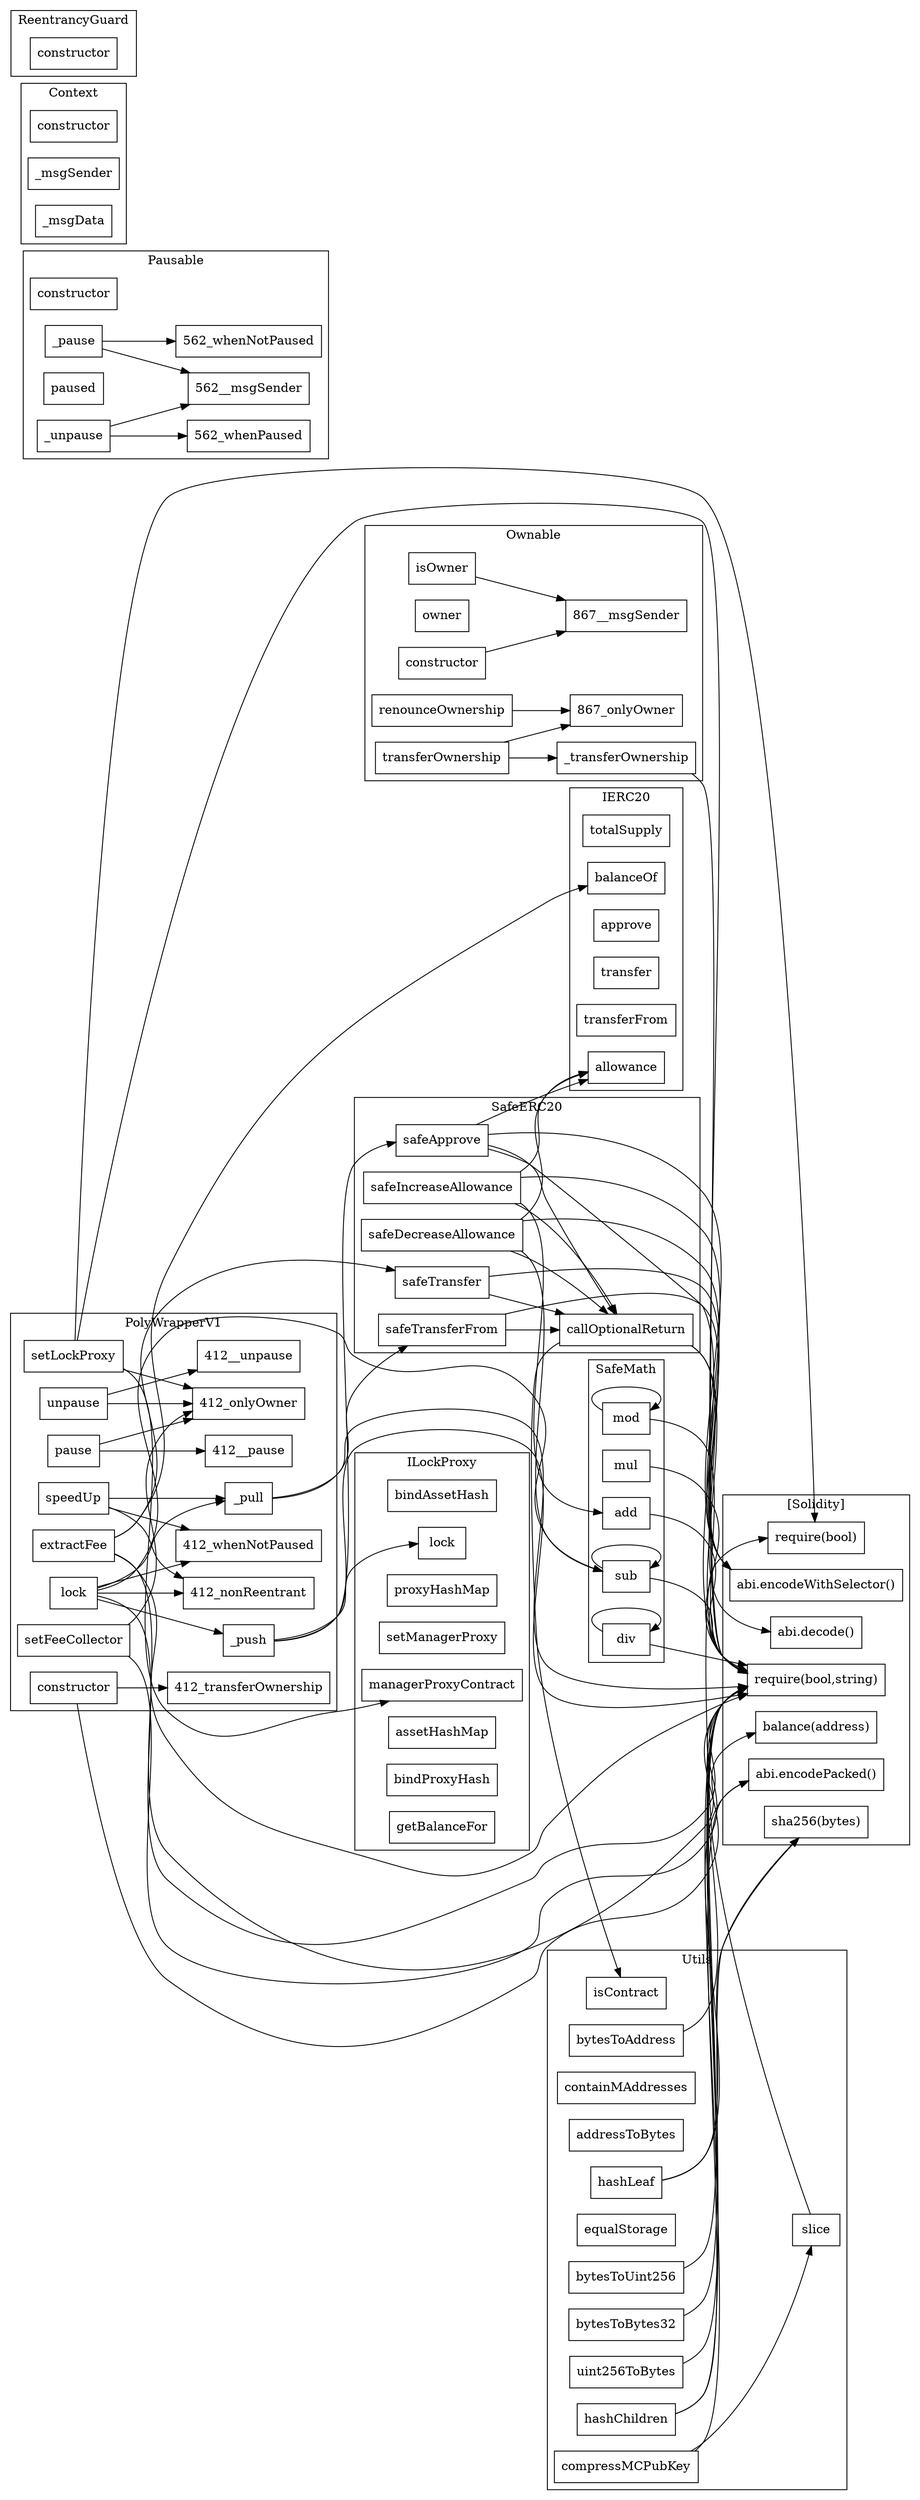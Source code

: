 strict digraph {
rankdir="LR"
node [shape=box]
subgraph cluster_481_ILockProxy {
label = "ILockProxy"
"481_bindAssetHash" [label="bindAssetHash"]
"481_lock" [label="lock"]
"481_proxyHashMap" [label="proxyHashMap"]
"481_setManagerProxy" [label="setManagerProxy"]
"481_managerProxyContract" [label="managerProxyContract"]
"481_assetHashMap" [label="assetHashMap"]
"481_bindProxyHash" [label="bindProxyHash"]
"481_getBalanceFor" [label="getBalanceFor"]
}subgraph cluster_1153_SafeERC20 {
label = "SafeERC20"
"1153_safeTransfer" [label="safeTransfer"]
"1153_safeDecreaseAllowance" [label="safeDecreaseAllowance"]
"1153_callOptionalReturn" [label="callOptionalReturn"]
"1153_safeIncreaseAllowance" [label="safeIncreaseAllowance"]
"1153_safeTransferFrom" [label="safeTransferFrom"]
"1153_safeApprove" [label="safeApprove"]
"1153_safeTransferFrom" -> "1153_callOptionalReturn"
"1153_safeApprove" -> "1153_callOptionalReturn"
"1153_safeIncreaseAllowance" -> "1153_callOptionalReturn"
"1153_safeDecreaseAllowance" -> "1153_callOptionalReturn"
"1153_safeTransfer" -> "1153_callOptionalReturn"
}subgraph cluster_867_Ownable {
label = "Ownable"
"867_isOwner" [label="isOwner"]
"867_owner" [label="owner"]
"867_renounceOwnership" [label="renounceOwnership"]
"867__transferOwnership" [label="_transferOwnership"]
"867_transferOwnership" [label="transferOwnership"]
"867_constructor" [label="constructor"]
"867_transferOwnership" -> "867_onlyOwner"
"867_transferOwnership" -> "867__transferOwnership"
"867_isOwner" -> "867__msgSender"
"867_constructor" -> "867__msgSender"
"867_renounceOwnership" -> "867_onlyOwner"
}subgraph cluster_936_IERC20 {
label = "IERC20"
"936_totalSupply" [label="totalSupply"]
"936_balanceOf" [label="balanceOf"]
"936_approve" [label="approve"]
"936_transfer" [label="transfer"]
"936_transferFrom" [label="transferFrom"]
"936_allowance" [label="allowance"]
}subgraph cluster_749_SafeMath {
label = "SafeMath"
"749_mod" [label="mod"]
"749_mul" [label="mul"]
"749_sub" [label="sub"]
"749_add" [label="add"]
"749_div" [label="div"]
"749_div" -> "749_div"
"749_sub" -> "749_sub"
"749_mod" -> "749_mod"
}subgraph cluster_562_Pausable {
label = "Pausable"
"562_constructor" [label="constructor"]
"562__pause" [label="_pause"]
"562_paused" [label="paused"]
"562__unpause" [label="_unpause"]
"562__unpause" -> "562_whenPaused"
"562__pause" -> "562_whenNotPaused"
"562__unpause" -> "562__msgSender"
"562__pause" -> "562__msgSender"
}subgraph cluster_1528_Utils {
label = "Utils"
"1528_bytesToUint256" [label="bytesToUint256"]
"1528_hashChildren" [label="hashChildren"]
"1528_containMAddresses" [label="containMAddresses"]
"1528_addressToBytes" [label="addressToBytes"]
"1528_compressMCPubKey" [label="compressMCPubKey"]
"1528_slice" [label="slice"]
"1528_equalStorage" [label="equalStorage"]
"1528_bytesToBytes32" [label="bytesToBytes32"]
"1528_uint256ToBytes" [label="uint256ToBytes"]
"1528_isContract" [label="isContract"]
"1528_hashLeaf" [label="hashLeaf"]
"1528_bytesToAddress" [label="bytesToAddress"]
"1528_compressMCPubKey" -> "1528_slice"
}subgraph cluster_1210_Context {
label = "Context"
"1210_constructor" [label="constructor"]
"1210__msgSender" [label="_msgSender"]
"1210__msgData" [label="_msgData"]
}subgraph cluster_412_PolyWrapperV1 {
label = "PolyWrapperV1"
"412_constructor" [label="constructor"]
"412__pull" [label="_pull"]
"412_unpause" [label="unpause"]
"412__push" [label="_push"]
"412_extractFee" [label="extractFee"]
"412_speedUp" [label="speedUp"]
"412_setLockProxy" [label="setLockProxy"]
"412_setFeeCollector" [label="setFeeCollector"]
"412_pause" [label="pause"]
"412_lock" [label="lock"]
"412_lock" -> "412__push"
"412_pause" -> "412__pause"
"412_unpause" -> "412_onlyOwner"
"412_lock" -> "412__pull"
"412_constructor" -> "412_transferOwnership"
"412_setLockProxy" -> "412_onlyOwner"
"412_lock" -> "412_nonReentrant"
"412_pause" -> "412_onlyOwner"
"412_lock" -> "412_whenNotPaused"
"412_speedUp" -> "412__pull"
"412_speedUp" -> "412_whenNotPaused"
"412_speedUp" -> "412_nonReentrant"
"412_setFeeCollector" -> "412_onlyOwner"
"412_unpause" -> "412__unpause"
}subgraph cluster_1183_ReentrancyGuard {
label = "ReentrancyGuard"
"1183_constructor" [label="constructor"]
}subgraph cluster_solidity {
label = "[Solidity]"
"require(bool,string)" 
"abi.decode()" 
"abi.encodePacked()" 
"abi.encodeWithSelector()" 
"require(bool)" 
"sha256(bytes)" 
"balance(address)" 
"1528_compressMCPubKey" -> "require(bool,string)"
"412_setLockProxy" -> "require(bool,string)"
"1153_safeIncreaseAllowance" -> "abi.encodeWithSelector()"
"749_div" -> "require(bool,string)"
"412_setFeeCollector" -> "require(bool,string)"
"1528_uint256ToBytes" -> "require(bool,string)"
"1153_safeApprove" -> "require(bool,string)"
"412_lock" -> "require(bool,string)"
"412__push" -> "require(bool,string)"
"749_mul" -> "require(bool,string)"
"867__transferOwnership" -> "require(bool,string)"
"1153_callOptionalReturn" -> "require(bool,string)"
"1528_bytesToBytes32" -> "require(bool,string)"
"1528_slice" -> "require(bool)"
"412_setLockProxy" -> "require(bool)"
"1153_safeDecreaseAllowance" -> "abi.encodeWithSelector()"
"412_extractFee" -> "balance(address)"
"1528_bytesToAddress" -> "require(bool,string)"
"412__pull" -> "require(bool,string)"
"1153_safeTransfer" -> "abi.encodeWithSelector()"
"1528_hashLeaf" -> "sha256(bytes)"
"412_constructor" -> "require(bool,string)"
"1528_hashChildren" -> "sha256(bytes)"
"1153_safeTransferFrom" -> "abi.encodeWithSelector()"
"1528_hashChildren" -> "abi.encodePacked()"
"1528_bytesToUint256" -> "require(bool,string)"
"1153_safeApprove" -> "abi.encodeWithSelector()"
"749_sub" -> "require(bool,string)"
"749_add" -> "require(bool,string)"
"749_mod" -> "require(bool,string)"
"412_extractFee" -> "require(bool,string)"
"1528_hashLeaf" -> "abi.encodePacked()"
"1153_callOptionalReturn" -> "abi.decode()"
}"412_extractFee" -> "1153_safeTransfer"
"412_extractFee" -> "936_balanceOf"
"1153_safeIncreaseAllowance" -> "936_allowance"
"412__push" -> "481_lock"
"412_lock" -> "749_sub"
"412_setLockProxy" -> "481_managerProxyContract"
"1153_safeDecreaseAllowance" -> "936_allowance"
"1153_callOptionalReturn" -> "1528_isContract"
"1153_safeApprove" -> "936_allowance"
"412__push" -> "1153_safeApprove"
"1153_safeDecreaseAllowance" -> "749_sub"
"1153_safeIncreaseAllowance" -> "749_add"
"412__pull" -> "1153_safeTransferFrom"
}